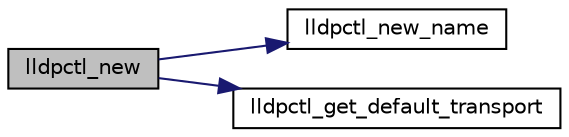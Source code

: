digraph G
{
  edge [fontname="Helvetica",fontsize="10",labelfontname="Helvetica",labelfontsize="10"];
  node [fontname="Helvetica",fontsize="10",shape=record];
  rankdir="LR";
  Node1 [label="lldpctl_new",height=0.2,width=0.4,color="black", fillcolor="grey75", style="filled" fontcolor="black"];
  Node1 -> Node2 [color="midnightblue",fontsize="10",style="solid",fontname="Helvetica"];
  Node2 [label="lldpctl_new_name",height=0.2,width=0.4,color="black", fillcolor="white", style="filled",URL="$group__lldpctl__connection.html#ga1c7b4c392a60b27909e2098209bbdca2"];
  Node1 -> Node3 [color="midnightblue",fontsize="10",style="solid",fontname="Helvetica"];
  Node3 [label="lldpctl_get_default_transport",height=0.2,width=0.4,color="black", fillcolor="white", style="filled",URL="$group__lldpctl__connection.html#gae1c0446ba6aa01bfa83e72985f2ab35d"];
}
